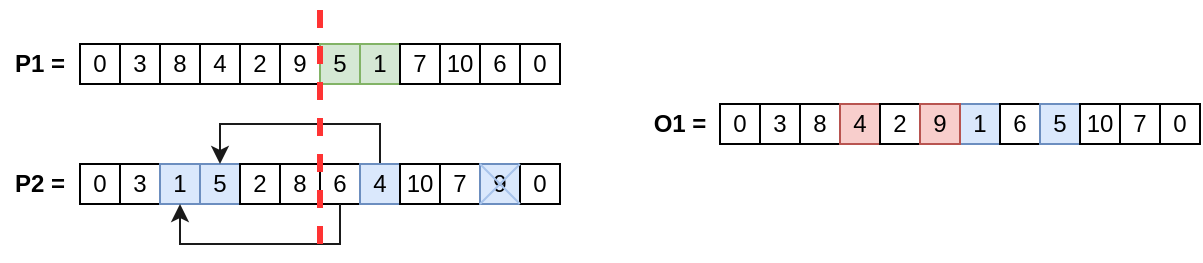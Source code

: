 <mxfile version="20.8.9" type="device"><diagram id="GHQ4tVNnvG2lwq_hyQM1" name="Page-1"><mxGraphModel dx="988" dy="508" grid="1" gridSize="10" guides="1" tooltips="1" connect="1" arrows="1" fold="1" page="1" pageScale="1" pageWidth="1169" pageHeight="827" math="0" shadow="0"><root><mxCell id="0"/><mxCell id="1" parent="0"/><mxCell id="cpuRsah73hElJBT9IA4A-333" value="0" style="rounded=0;whiteSpace=wrap;html=1;fillColor=none;" parent="1" vertex="1"><mxGeometry x="120" y="820" width="20" height="20" as="geometry"/></mxCell><mxCell id="cpuRsah73hElJBT9IA4A-334" value="3" style="rounded=0;whiteSpace=wrap;html=1;fillColor=none;" parent="1" vertex="1"><mxGeometry x="140" y="820" width="20" height="20" as="geometry"/></mxCell><mxCell id="cpuRsah73hElJBT9IA4A-335" value="8" style="rounded=0;whiteSpace=wrap;html=1;fillColor=none;" parent="1" vertex="1"><mxGeometry x="160" y="820" width="20" height="20" as="geometry"/></mxCell><mxCell id="cpuRsah73hElJBT9IA4A-336" value="4" style="rounded=0;whiteSpace=wrap;html=1;fillColor=none;" parent="1" vertex="1"><mxGeometry x="180" y="820" width="20" height="20" as="geometry"/></mxCell><mxCell id="cpuRsah73hElJBT9IA4A-337" value="2" style="rounded=0;whiteSpace=wrap;html=1;fillColor=none;" parent="1" vertex="1"><mxGeometry x="200" y="820" width="20" height="20" as="geometry"/></mxCell><mxCell id="cpuRsah73hElJBT9IA4A-338" value="9" style="rounded=0;whiteSpace=wrap;html=1;fillColor=none;" parent="1" vertex="1"><mxGeometry x="220" y="820" width="20" height="20" as="geometry"/></mxCell><mxCell id="cpuRsah73hElJBT9IA4A-340" value="5" style="rounded=0;whiteSpace=wrap;html=1;fillColor=#d5e8d4;strokeColor=#82b366;" parent="1" vertex="1"><mxGeometry x="240" y="820" width="20" height="20" as="geometry"/></mxCell><mxCell id="cpuRsah73hElJBT9IA4A-342" value="1" style="rounded=0;whiteSpace=wrap;html=1;fillColor=#d5e8d4;strokeColor=#82b366;" parent="1" vertex="1"><mxGeometry x="260" y="820" width="20" height="20" as="geometry"/></mxCell><mxCell id="cpuRsah73hElJBT9IA4A-343" value="7" style="rounded=0;whiteSpace=wrap;html=1;fillColor=none;" parent="1" vertex="1"><mxGeometry x="280" y="820" width="20" height="20" as="geometry"/></mxCell><mxCell id="cpuRsah73hElJBT9IA4A-344" value="10" style="rounded=0;whiteSpace=wrap;html=1;fillColor=none;" parent="1" vertex="1"><mxGeometry x="300" y="820" width="20" height="20" as="geometry"/></mxCell><mxCell id="cpuRsah73hElJBT9IA4A-345" value="6" style="rounded=0;whiteSpace=wrap;html=1;fillColor=none;" parent="1" vertex="1"><mxGeometry x="320" y="820" width="20" height="20" as="geometry"/></mxCell><mxCell id="cpuRsah73hElJBT9IA4A-346" value="0" style="rounded=0;whiteSpace=wrap;html=1;fillColor=none;" parent="1" vertex="1"><mxGeometry x="340" y="820" width="20" height="20" as="geometry"/></mxCell><mxCell id="cpuRsah73hElJBT9IA4A-347" value="0" style="rounded=0;whiteSpace=wrap;html=1;fillColor=none;" parent="1" vertex="1"><mxGeometry x="120" y="880" width="20" height="20" as="geometry"/></mxCell><mxCell id="cpuRsah73hElJBT9IA4A-348" value="3" style="rounded=0;whiteSpace=wrap;html=1;fillColor=none;" parent="1" vertex="1"><mxGeometry x="140" y="880" width="20" height="20" as="geometry"/></mxCell><mxCell id="cpuRsah73hElJBT9IA4A-349" value="1" style="rounded=0;whiteSpace=wrap;html=1;fillColor=#dae8fc;strokeColor=#6c8ebf;" parent="1" vertex="1"><mxGeometry x="160" y="880" width="20" height="20" as="geometry"/></mxCell><mxCell id="cpuRsah73hElJBT9IA4A-350" value="5" style="rounded=0;whiteSpace=wrap;html=1;fillColor=#dae8fc;strokeColor=#6c8ebf;" parent="1" vertex="1"><mxGeometry x="180" y="880" width="20" height="20" as="geometry"/></mxCell><mxCell id="cpuRsah73hElJBT9IA4A-351" value="2" style="rounded=0;whiteSpace=wrap;html=1;fillColor=none;" parent="1" vertex="1"><mxGeometry x="200" y="880" width="20" height="20" as="geometry"/></mxCell><mxCell id="cpuRsah73hElJBT9IA4A-352" value="8" style="rounded=0;whiteSpace=wrap;html=1;fillColor=none;" parent="1" vertex="1"><mxGeometry x="220" y="880" width="20" height="20" as="geometry"/></mxCell><mxCell id="cpuRsah73hElJBT9IA4A-353" value="6" style="rounded=0;whiteSpace=wrap;html=1;fillColor=none;" parent="1" vertex="1"><mxGeometry x="240" y="880" width="20" height="20" as="geometry"/></mxCell><mxCell id="cpuRsah73hElJBT9IA4A-375" style="edgeStyle=orthogonalEdgeStyle;rounded=0;orthogonalLoop=1;jettySize=auto;html=1;exitX=0.5;exitY=0;exitDx=0;exitDy=0;strokeColor=#1A1A1A;strokeWidth=1;" parent="1" source="cpuRsah73hElJBT9IA4A-354" edge="1"><mxGeometry relative="1" as="geometry"><mxPoint x="190" y="880" as="targetPoint"/><Array as="points"><mxPoint x="270" y="860"/><mxPoint x="190" y="860"/></Array></mxGeometry></mxCell><mxCell id="cpuRsah73hElJBT9IA4A-376" style="edgeStyle=orthogonalEdgeStyle;rounded=0;orthogonalLoop=1;jettySize=auto;html=1;exitX=0.5;exitY=1;exitDx=0;exitDy=0;entryX=0.5;entryY=1;entryDx=0;entryDy=0;strokeColor=#1A1A1A;strokeWidth=1;" parent="1" source="cpuRsah73hElJBT9IA4A-353" target="cpuRsah73hElJBT9IA4A-349" edge="1"><mxGeometry relative="1" as="geometry"/></mxCell><mxCell id="cpuRsah73hElJBT9IA4A-354" value="4" style="rounded=0;whiteSpace=wrap;html=1;fillColor=#dae8fc;strokeColor=#6c8ebf;" parent="1" vertex="1"><mxGeometry x="260" y="880" width="20" height="20" as="geometry"/></mxCell><mxCell id="cpuRsah73hElJBT9IA4A-355" value="10" style="rounded=0;whiteSpace=wrap;html=1;fillColor=none;" parent="1" vertex="1"><mxGeometry x="280" y="880" width="20" height="20" as="geometry"/></mxCell><mxCell id="cpuRsah73hElJBT9IA4A-356" value="7" style="rounded=0;whiteSpace=wrap;html=1;fillColor=none;" parent="1" vertex="1"><mxGeometry x="300" y="880" width="20" height="20" as="geometry"/></mxCell><mxCell id="cpuRsah73hElJBT9IA4A-357" value="9" style="rounded=0;whiteSpace=wrap;html=1;fillColor=#dae8fc;strokeColor=#6c8ebf;" parent="1" vertex="1"><mxGeometry x="320" y="880" width="20" height="20" as="geometry"/></mxCell><mxCell id="cpuRsah73hElJBT9IA4A-358" value="0" style="rounded=0;whiteSpace=wrap;html=1;fillColor=none;" parent="1" vertex="1"><mxGeometry x="340" y="880" width="20" height="20" as="geometry"/></mxCell><mxCell id="cpuRsah73hElJBT9IA4A-359" value="" style="endArrow=none;html=1;rounded=0;strokeWidth=3;strokeColor=#FF3333;dashed=1;" parent="1" edge="1"><mxGeometry width="50" height="50" relative="1" as="geometry"><mxPoint x="240" y="920" as="sourcePoint"/><mxPoint x="240" y="800" as="targetPoint"/></mxGeometry></mxCell><mxCell id="cpuRsah73hElJBT9IA4A-360" value="P1 =" style="text;html=1;strokeColor=none;fillColor=none;align=center;verticalAlign=middle;whiteSpace=wrap;rounded=0;fontStyle=1" parent="1" vertex="1"><mxGeometry x="80" y="820" width="40" height="20" as="geometry"/></mxCell><mxCell id="cpuRsah73hElJBT9IA4A-361" value="P2 =" style="text;html=1;strokeColor=none;fillColor=none;align=center;verticalAlign=middle;whiteSpace=wrap;rounded=0;fontStyle=1" parent="1" vertex="1"><mxGeometry x="80" y="880" width="40" height="20" as="geometry"/></mxCell><mxCell id="cpuRsah73hElJBT9IA4A-362" value="1" style="rounded=0;whiteSpace=wrap;html=1;fillColor=#dae8fc;strokeColor=#6c8ebf;" parent="1" vertex="1"><mxGeometry x="560" y="850" width="20" height="20" as="geometry"/></mxCell><mxCell id="cpuRsah73hElJBT9IA4A-363" value="6" style="rounded=0;whiteSpace=wrap;html=1;fillColor=none;" parent="1" vertex="1"><mxGeometry x="580" y="850" width="20" height="20" as="geometry"/></mxCell><mxCell id="cpuRsah73hElJBT9IA4A-364" value="5" style="rounded=0;whiteSpace=wrap;html=1;fillColor=#dae8fc;strokeColor=#6c8ebf;" parent="1" vertex="1"><mxGeometry x="600" y="850" width="20" height="20" as="geometry"/></mxCell><mxCell id="cpuRsah73hElJBT9IA4A-365" value="10" style="rounded=0;whiteSpace=wrap;html=1;fillColor=none;" parent="1" vertex="1"><mxGeometry x="620" y="850" width="20" height="20" as="geometry"/></mxCell><mxCell id="cpuRsah73hElJBT9IA4A-366" value="7" style="rounded=0;whiteSpace=wrap;html=1;fillColor=none;" parent="1" vertex="1"><mxGeometry x="640" y="850" width="20" height="20" as="geometry"/></mxCell><mxCell id="cpuRsah73hElJBT9IA4A-367" value="0" style="rounded=0;whiteSpace=wrap;html=1;fillColor=none;" parent="1" vertex="1"><mxGeometry x="660" y="850" width="20" height="20" as="geometry"/></mxCell><mxCell id="cpuRsah73hElJBT9IA4A-368" value="O1 =" style="text;html=1;strokeColor=none;fillColor=none;align=center;verticalAlign=middle;whiteSpace=wrap;rounded=0;fontStyle=1" parent="1" vertex="1"><mxGeometry x="400" y="850" width="40" height="20" as="geometry"/></mxCell><mxCell id="cpuRsah73hElJBT9IA4A-369" value="0" style="rounded=0;whiteSpace=wrap;html=1;fillColor=none;" parent="1" vertex="1"><mxGeometry x="440" y="850" width="20" height="20" as="geometry"/></mxCell><mxCell id="cpuRsah73hElJBT9IA4A-370" value="3" style="rounded=0;whiteSpace=wrap;html=1;fillColor=none;" parent="1" vertex="1"><mxGeometry x="460" y="850" width="20" height="20" as="geometry"/></mxCell><mxCell id="cpuRsah73hElJBT9IA4A-371" value="8" style="rounded=0;whiteSpace=wrap;html=1;fillColor=none;" parent="1" vertex="1"><mxGeometry x="480" y="850" width="20" height="20" as="geometry"/></mxCell><mxCell id="cpuRsah73hElJBT9IA4A-372" value="4" style="rounded=0;whiteSpace=wrap;html=1;fillColor=#f8cecc;strokeColor=#b85450;" parent="1" vertex="1"><mxGeometry x="500" y="850" width="20" height="20" as="geometry"/></mxCell><mxCell id="cpuRsah73hElJBT9IA4A-373" value="2" style="rounded=0;whiteSpace=wrap;html=1;fillColor=none;" parent="1" vertex="1"><mxGeometry x="520" y="850" width="20" height="20" as="geometry"/></mxCell><mxCell id="cpuRsah73hElJBT9IA4A-374" value="9" style="rounded=0;whiteSpace=wrap;html=1;fillColor=#f8cecc;strokeColor=#b85450;" parent="1" vertex="1"><mxGeometry x="540" y="850" width="20" height="20" as="geometry"/></mxCell><mxCell id="tYW6uMKOToEjS8BS8pN3-2" value="" style="endArrow=none;html=1;rounded=0;exitX=0;exitY=1;exitDx=0;exitDy=0;entryX=1;entryY=0;entryDx=0;entryDy=0;strokeColor=#A9C4EB;" edge="1" parent="1" source="cpuRsah73hElJBT9IA4A-357" target="cpuRsah73hElJBT9IA4A-357"><mxGeometry width="50" height="50" relative="1" as="geometry"><mxPoint x="410" y="760" as="sourcePoint"/><mxPoint x="460" y="710" as="targetPoint"/></mxGeometry></mxCell><mxCell id="tYW6uMKOToEjS8BS8pN3-3" value="" style="endArrow=none;html=1;rounded=0;exitX=0;exitY=0;exitDx=0;exitDy=0;entryX=0;entryY=1;entryDx=0;entryDy=0;strokeColor=#A9C4EB;" edge="1" parent="1" source="cpuRsah73hElJBT9IA4A-357" target="cpuRsah73hElJBT9IA4A-358"><mxGeometry width="50" height="50" relative="1" as="geometry"><mxPoint x="330" y="910" as="sourcePoint"/><mxPoint x="350" y="890" as="targetPoint"/></mxGeometry></mxCell></root></mxGraphModel></diagram></mxfile>